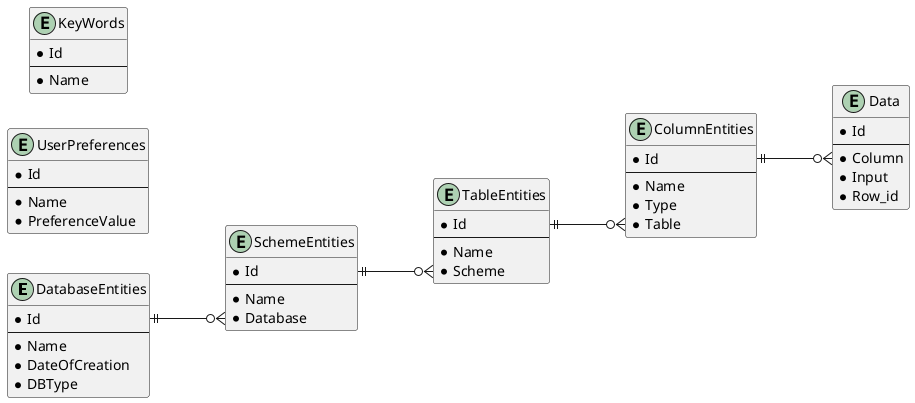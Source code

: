 @startuml Datalogical Diagram
left to right direction
entity DatabaseEntities{
    *Id
    --
    *Name
    *DateOfCreation
    *DBType
}
entity SchemeEntities{
    *Id
    --
    *Name
    *Database
}
entity TableEntities{
    *Id
    --
    *Name
    *Scheme
}
entity ColumnEntities{
    *Id
    --
    *Name
    *Type
    *Table
}
entity Data{
    *Id
    --
    *Column
    *Input
    *Row_id
}
entity UserPreferences{
    *Id
    --
    *Name
    *PreferenceValue
}
entity KeyWords{
    *Id
    --
    *Name
}

DatabaseEntities::Id ||--o{ SchemeEntities::Database
SchemeEntities::Id ||--o{ TableEntities::Scheme
TableEntities::Id ||--o{ ColumnEntities::Table
ColumnEntities::Id ||--o{ Data::Column

@enduml